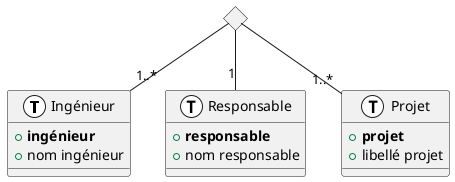 @startuml "triple_NN1"

!define Table(x) class "x" << (T,#FFFFFF) >>
!define pk(x) <b>x</b>

Table("Ingénieur") {
    {field} + pk(ingénieur)
    {field} + nom ingénieur
}

diamond N_ARY_0
N_ARY_0 -- "1" "Responsable"
N_ARY_0 -- "1..*" "Ingénieur"
N_ARY_0 -- "1..*" "Projet"

Table("Projet") {
    {field} + pk(projet)
    {field} + libellé projet
}

Table("Responsable") {
    {field} + pk(responsable)
    {field} + nom responsable
}

@enduml
